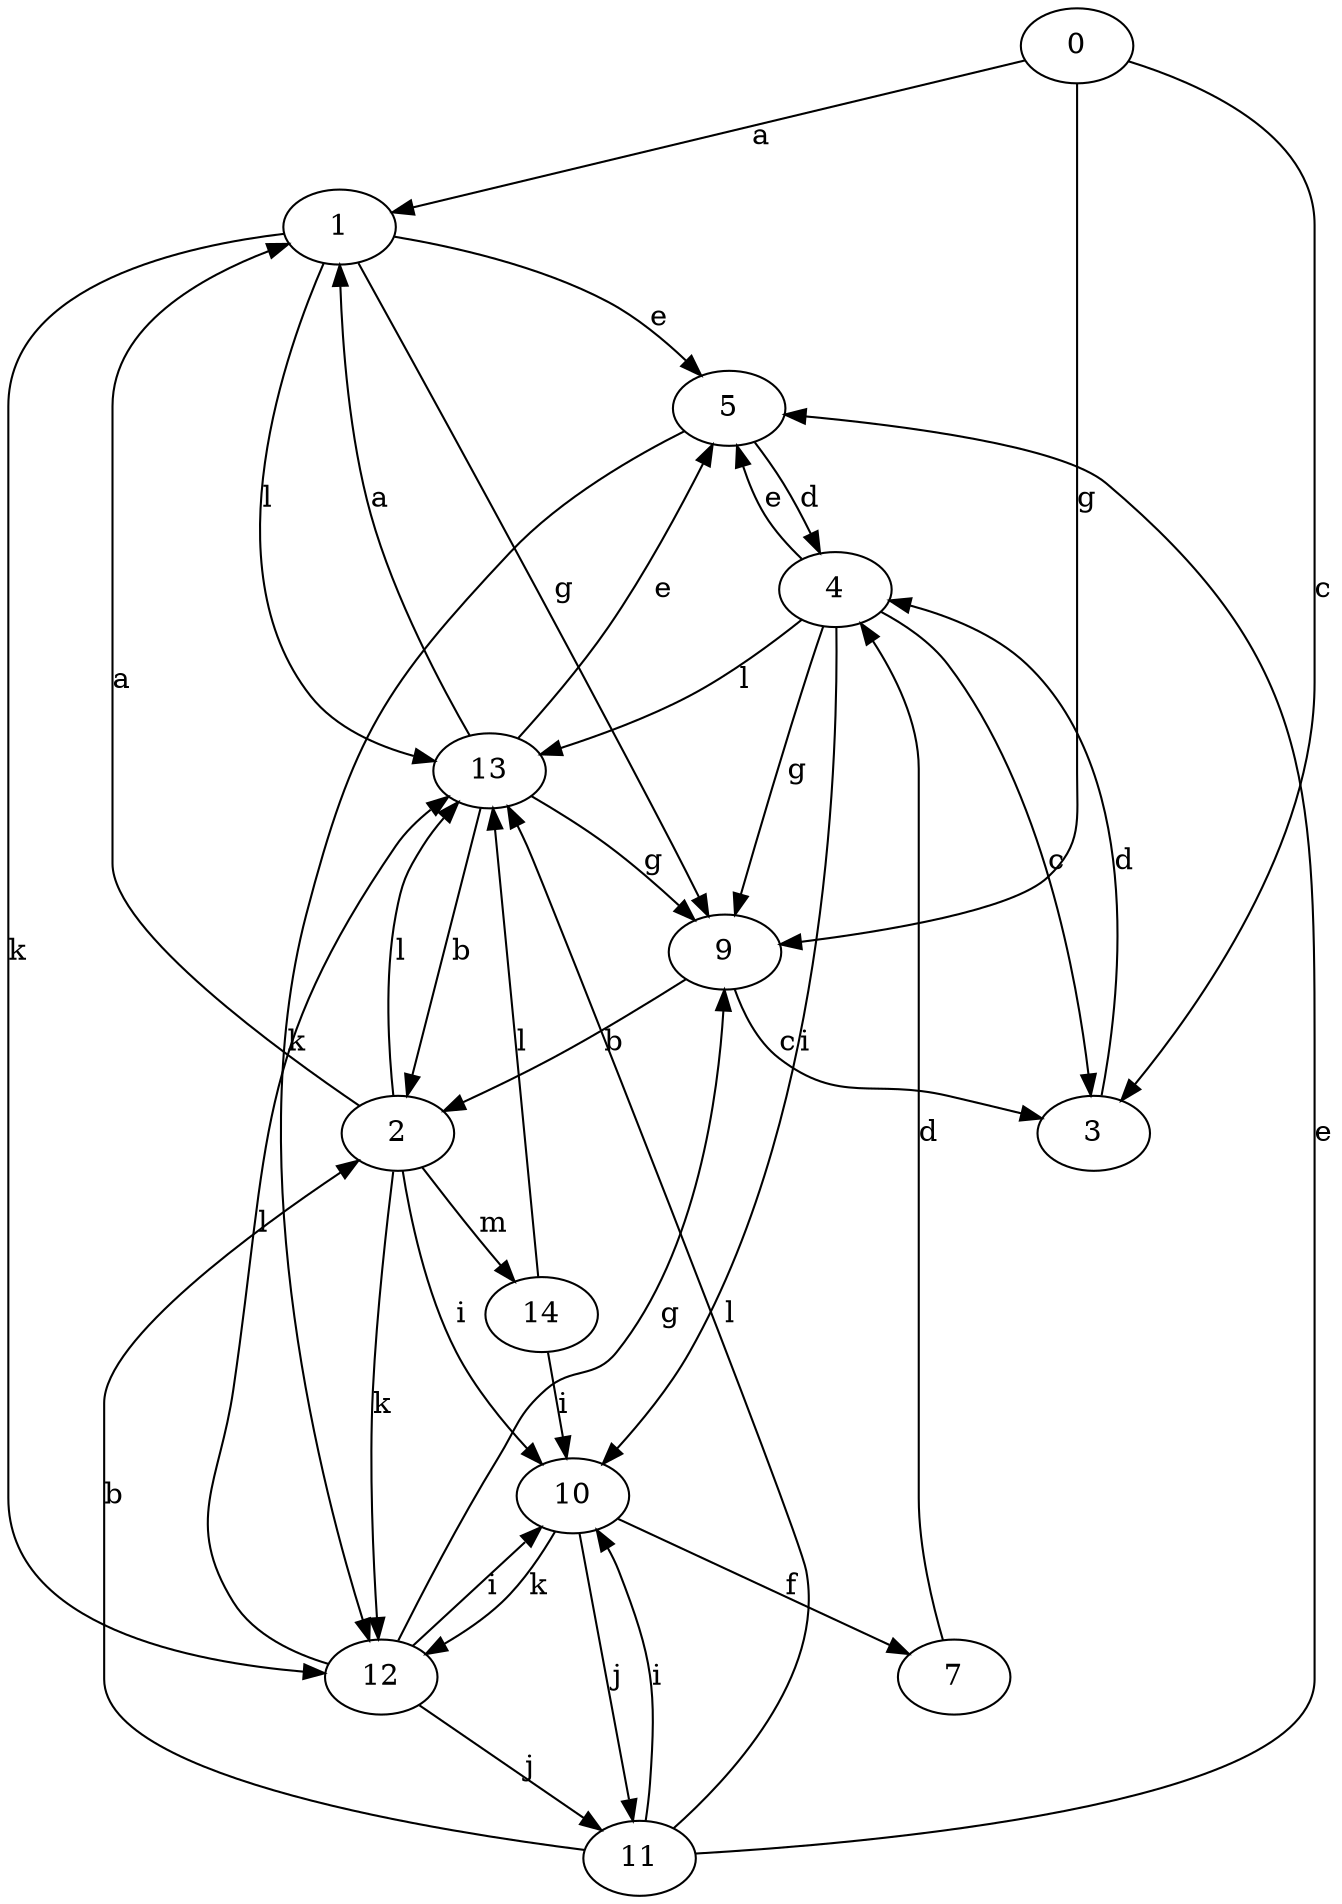 strict digraph  {
0;
1;
2;
3;
4;
5;
7;
9;
10;
11;
12;
13;
14;
0 -> 1  [label=a];
0 -> 3  [label=c];
0 -> 9  [label=g];
1 -> 5  [label=e];
1 -> 9  [label=g];
1 -> 12  [label=k];
1 -> 13  [label=l];
2 -> 1  [label=a];
2 -> 10  [label=i];
2 -> 12  [label=k];
2 -> 13  [label=l];
2 -> 14  [label=m];
3 -> 4  [label=d];
4 -> 3  [label=c];
4 -> 5  [label=e];
4 -> 9  [label=g];
4 -> 10  [label=i];
4 -> 13  [label=l];
5 -> 4  [label=d];
5 -> 12  [label=k];
7 -> 4  [label=d];
9 -> 2  [label=b];
9 -> 3  [label=c];
10 -> 7  [label=f];
10 -> 11  [label=j];
10 -> 12  [label=k];
11 -> 2  [label=b];
11 -> 5  [label=e];
11 -> 10  [label=i];
11 -> 13  [label=l];
12 -> 9  [label=g];
12 -> 10  [label=i];
12 -> 11  [label=j];
12 -> 13  [label=l];
13 -> 1  [label=a];
13 -> 2  [label=b];
13 -> 5  [label=e];
13 -> 9  [label=g];
14 -> 10  [label=i];
14 -> 13  [label=l];
}

